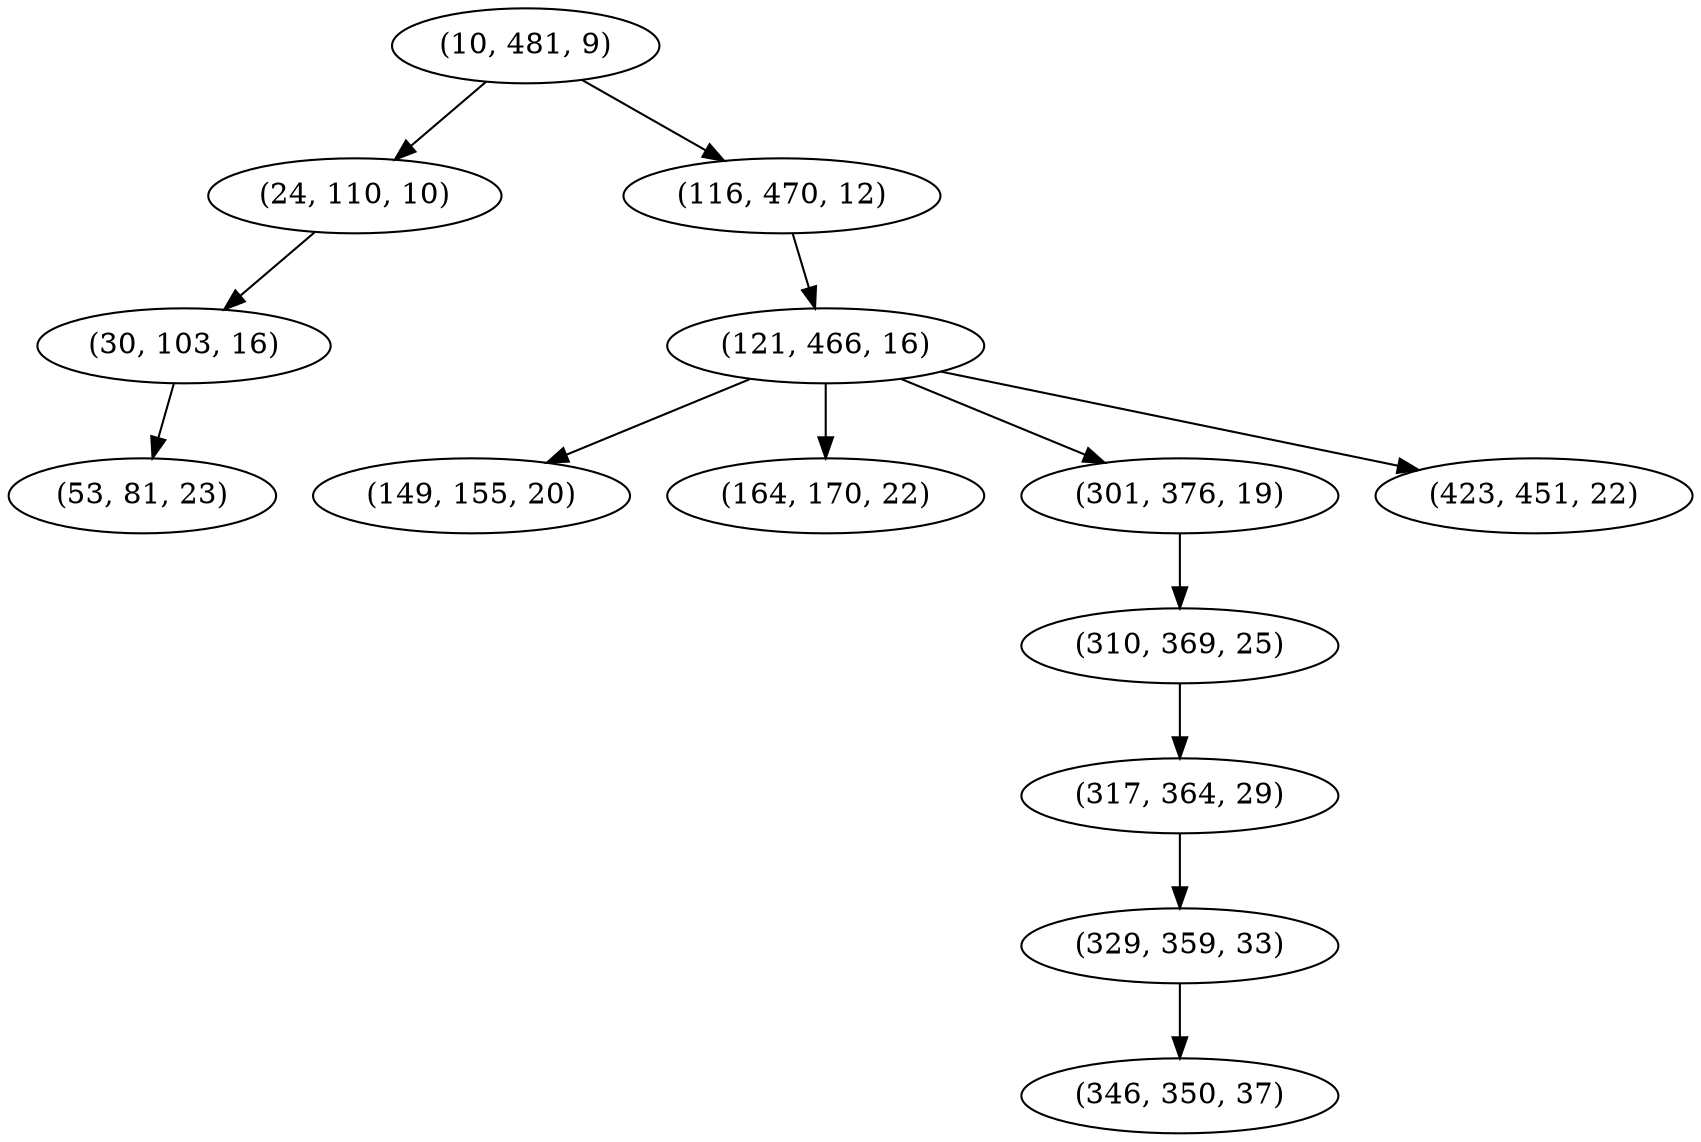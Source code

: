 digraph tree {
    "(10, 481, 9)";
    "(24, 110, 10)";
    "(30, 103, 16)";
    "(53, 81, 23)";
    "(116, 470, 12)";
    "(121, 466, 16)";
    "(149, 155, 20)";
    "(164, 170, 22)";
    "(301, 376, 19)";
    "(310, 369, 25)";
    "(317, 364, 29)";
    "(329, 359, 33)";
    "(346, 350, 37)";
    "(423, 451, 22)";
    "(10, 481, 9)" -> "(24, 110, 10)";
    "(10, 481, 9)" -> "(116, 470, 12)";
    "(24, 110, 10)" -> "(30, 103, 16)";
    "(30, 103, 16)" -> "(53, 81, 23)";
    "(116, 470, 12)" -> "(121, 466, 16)";
    "(121, 466, 16)" -> "(149, 155, 20)";
    "(121, 466, 16)" -> "(164, 170, 22)";
    "(121, 466, 16)" -> "(301, 376, 19)";
    "(121, 466, 16)" -> "(423, 451, 22)";
    "(301, 376, 19)" -> "(310, 369, 25)";
    "(310, 369, 25)" -> "(317, 364, 29)";
    "(317, 364, 29)" -> "(329, 359, 33)";
    "(329, 359, 33)" -> "(346, 350, 37)";
}
